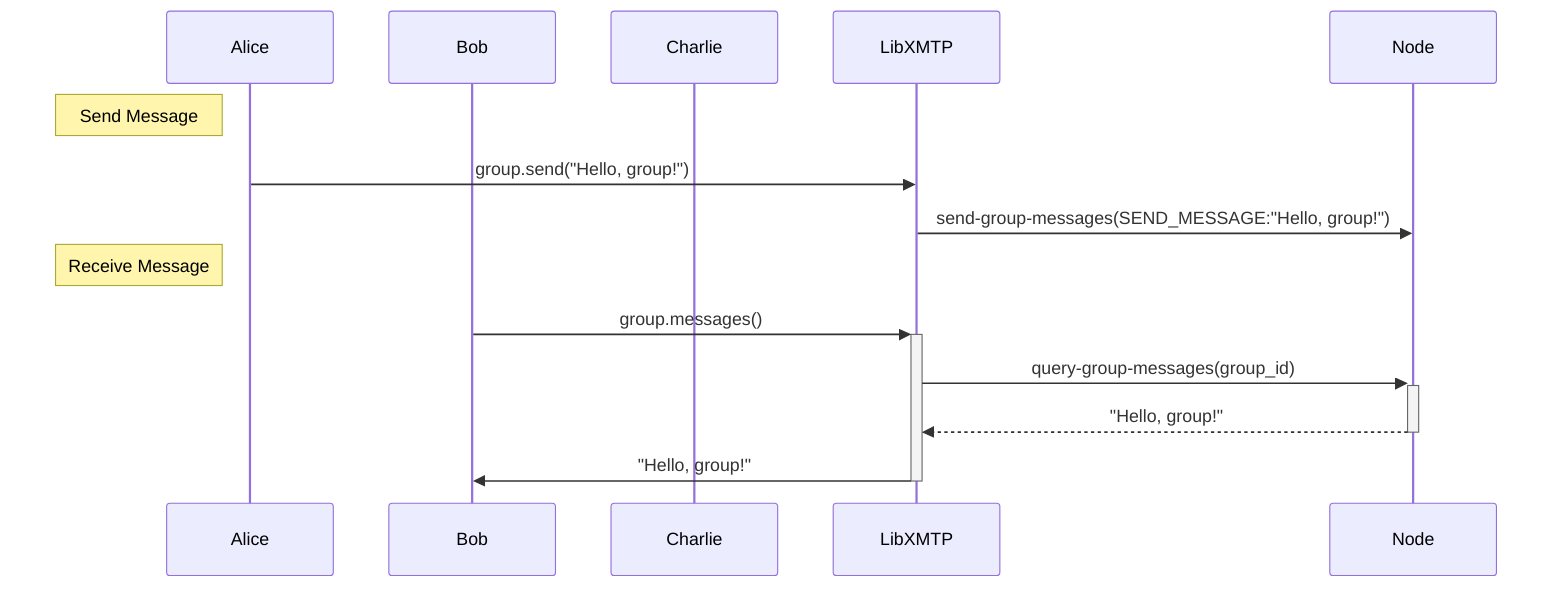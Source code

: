 sequenceDiagram
    participant Alice
    participant Bob
    participant Charlie
    participant LibXMTP
    participant Node

    Note left of Alice: Send Message
    Alice->>LibXMTP: group.send("Hello, group!")
    LibXMTP->>Node: send-group-messages(SEND_MESSAGE:"Hello, group!")

    Note left of Alice: Receive Message
    Bob->>+LibXMTP: group.messages()
    LibXMTP->>+Node: query-group-messages(group_id)
    Node-->>-LibXMTP: "Hello, group!"
    LibXMTP->>-Bob: "Hello, group!"